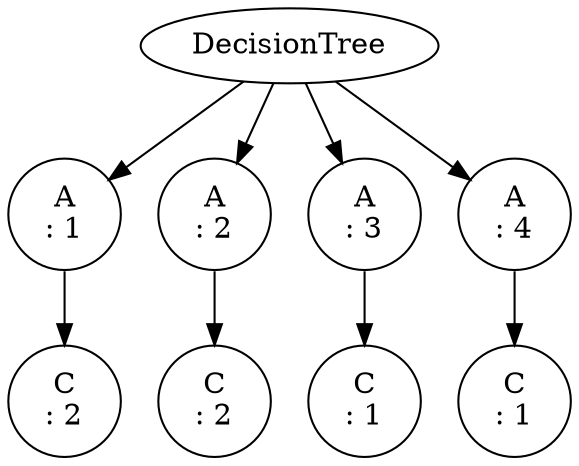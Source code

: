 digraph g {
		node0[label="DecisionTree"];
		node1[label="A
: 1"];
	node0->node1;
		node2[label="C
: 2"];
	node1->node2;
		node3[label="A
: 2"];
	node0->node3;
		node4[label="C
: 2"];
	node3->node4;
		node5[label="A
: 3"];
	node0->node5;
		node6[label="C
: 1"];
	node5->node6;
		node7[label="A
: 4"];
	node0->node7;
		node8[label="C
: 1"];
	node7->node8;
}